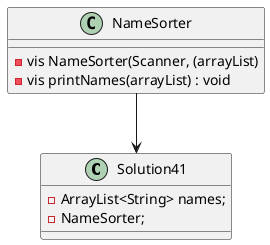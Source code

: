 @startuml
class Solution41{
    -ArrayList<String> names;
    -NameSorter;
}
class NameSorter{

    -vis NameSorter(Scanner, (arrayList)
    -vis printNames(arrayList) : void
}

NameSorter --> Solution41


@enduml